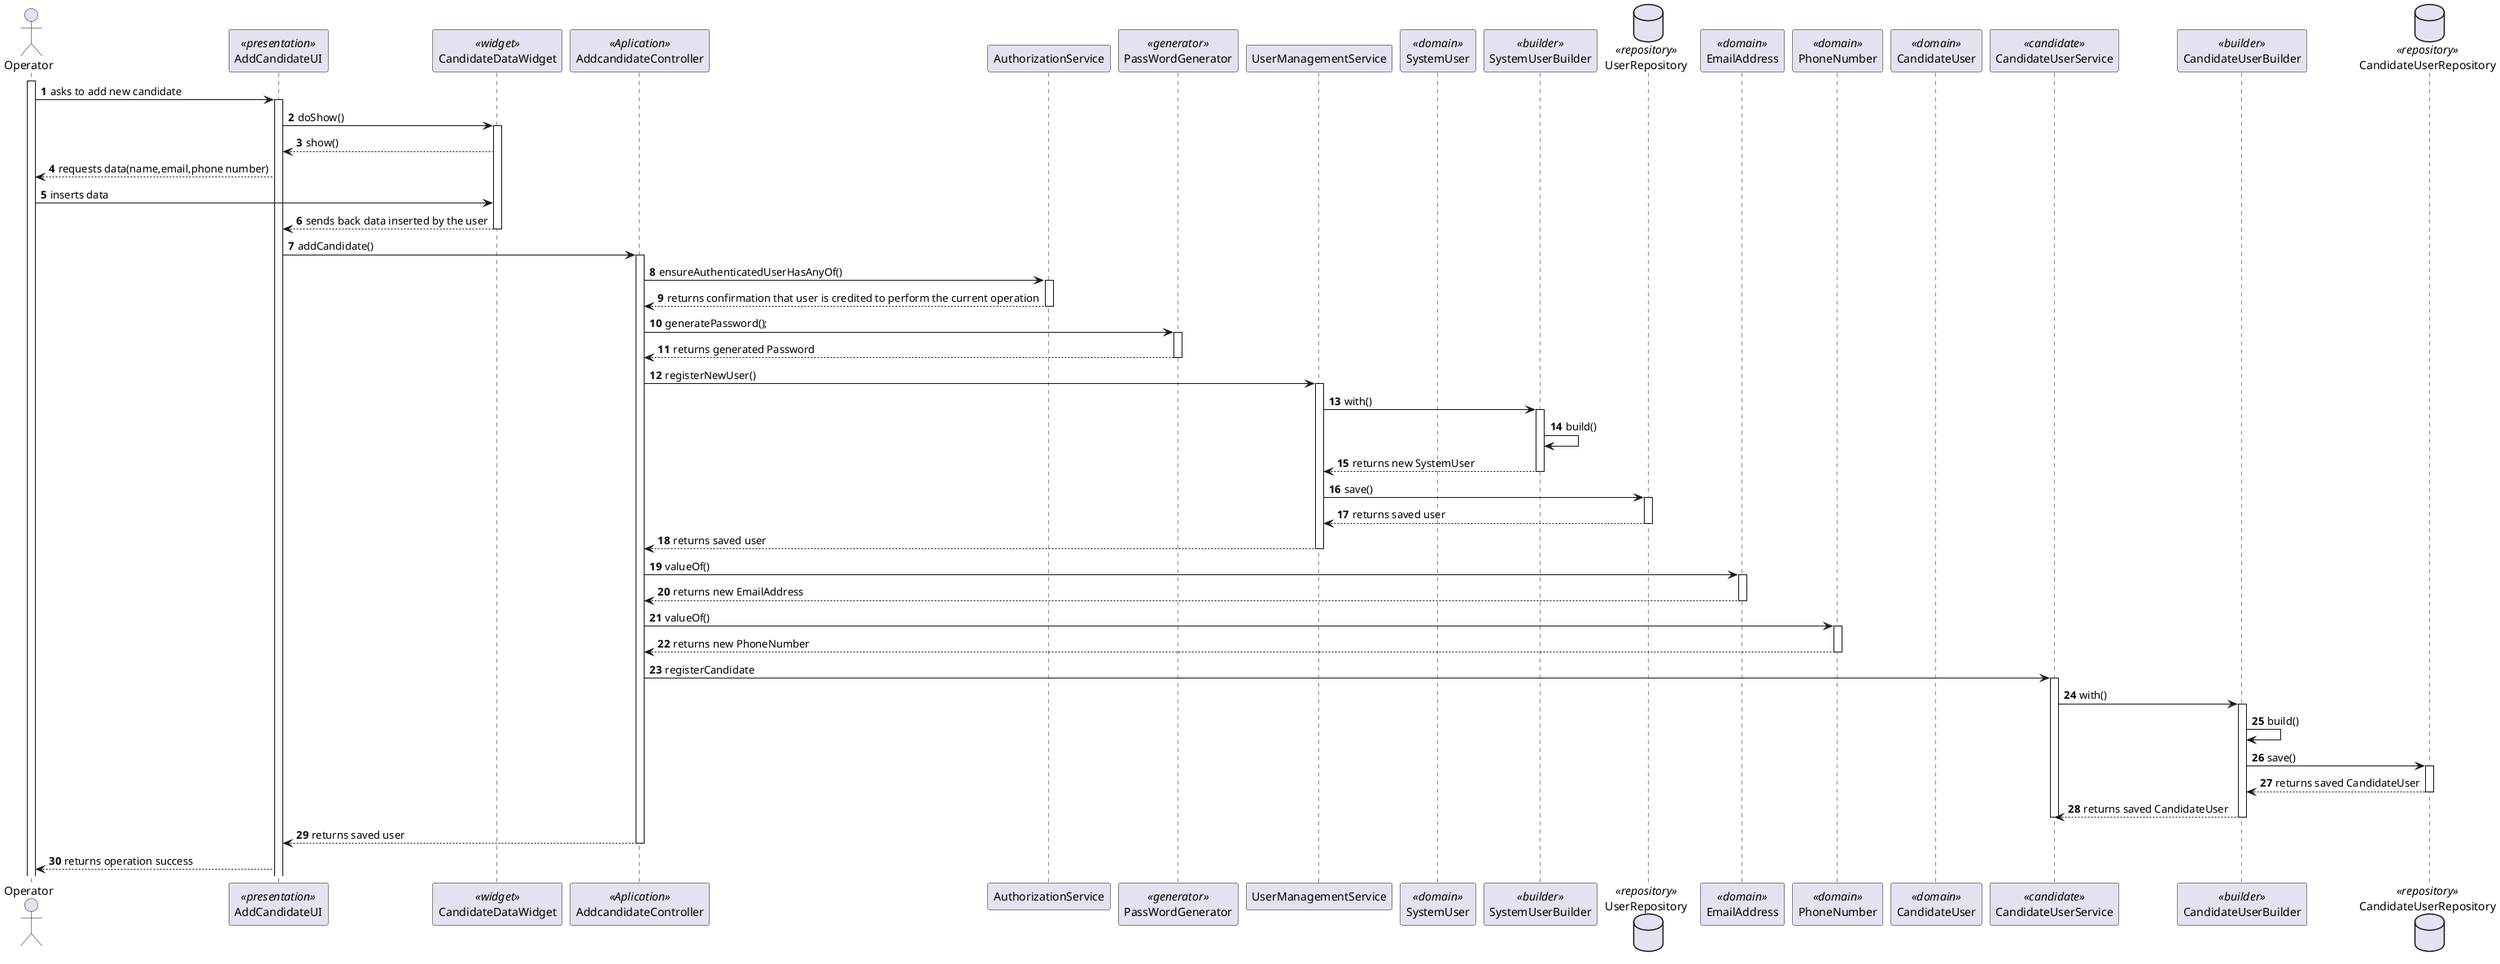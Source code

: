 @startuml
'https://plantuml.com/sequence-diagram

autonumber
actor "Operator" as O
participant "AddCandidateUI" as UI <<presentation>>
participant "CandidateDataWidget" as WI <<widget>>
participant "AddcandidateController" as CTRL <<Aplication>>
participant "AuthorizationService" as AUTH
participant "PassWordGenerator" as PG <<generator>>
participant "UserManagementService" as UMNG
participant "SystemUser" as U <<domain>>
participant "SystemUserBuilder" as B <<builder>>
database UserRepository as REPU <<repository>>

participant "EmailAddress" as E <<domain>>
participant "PhoneNumber" as P <<domain>>

participant "CandidateUser" as CU <<domain>>
participant "CandidateUserService" as CUS <<candidate>>
participant "CandidateUserBuilder" as CUB <<builder>>
database "CandidateUserRepository" as CUR <<repository>>


activate O
O-> UI : asks to add new candidate
activate UI
UI -> WI: doShow()
activate WI
WI --> UI: show()
UI --> O : requests data(name,email,phone number)
O -> WI : inserts data
WI --> UI : sends back data inserted by the user
deactivate WI
UI -> CTRL: addCandidate()
activate CTRL
CTRL -> AUTH: ensureAuthenticatedUserHasAnyOf()
activate AUTH
AUTH --> CTRL: returns confirmation that user is credited to perform the current operation
deactivate AUTH
CTRL -> PG: generatePassword();
activate PG
PG --> CTRL: returns generated Password
deactivate PG
CTRL -> UMNG: registerNewUser()
activate UMNG
UMNG -> B : with()
activate B
B -> B: build()
B --> UMNG: returns new SystemUser
deactivate B
UMNG -> REPU: save()
activate REPU
REPU --> UMNG : returns saved user
deactivate REPU
UMNG --> CTRL : returns saved user
deactivate UMNG
CTRL -> E: valueOf()
activate E
E --> CTRL: returns new EmailAddress
deactivate E
CTRL -> P: valueOf()
activate P
P --> CTRL: returns new PhoneNumber
deactivate P
CTRL -> CUS : registerCandidate
activate CUS
CUS -> CUB: with()
activate CUB
CUB -> CUB: build()
CUB -> CUR: save()
activate CUR
CUR --> CUB: returns saved CandidateUser
deactivate CUR
CUB --> CUS: returns saved CandidateUser
deactivate CUB
deactivate CUS
CTRL --> UI: returns saved user
deactivate CTRL
UI --> O : returns operation success
@enduml